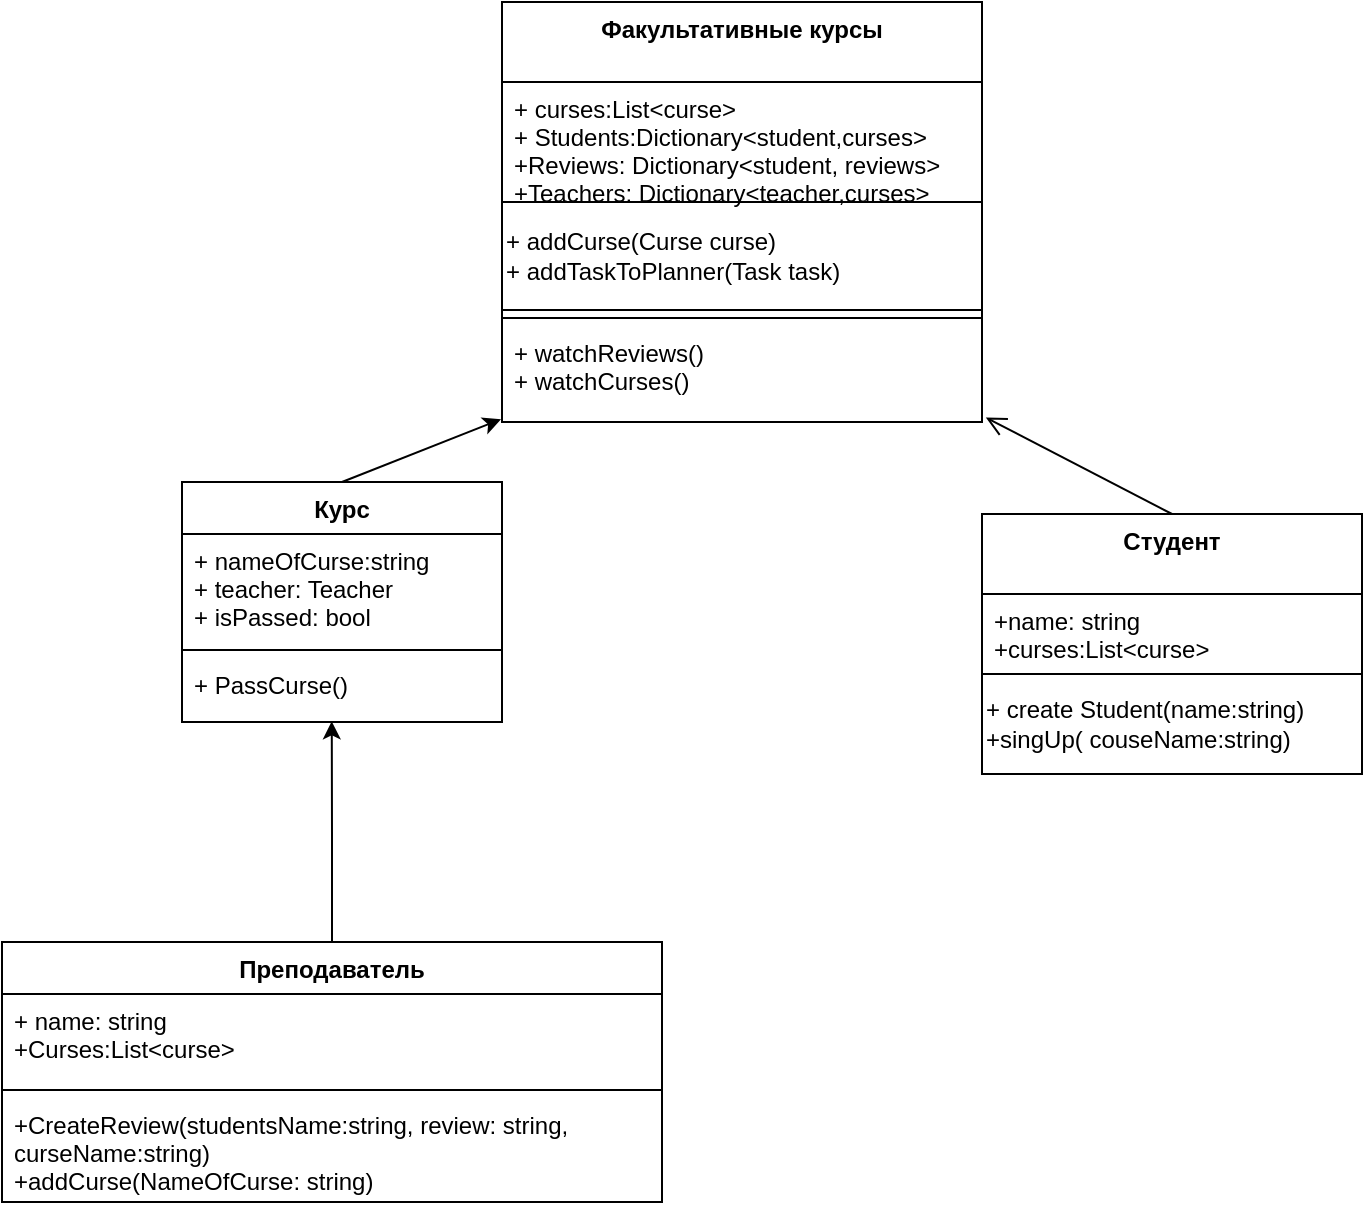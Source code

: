 <mxfile version="26.0.3">
  <diagram id="NDjP_jHPMeZI4xUf8rZq" name="Страница 1">
    <mxGraphModel dx="1230" dy="1780" grid="1" gridSize="10" guides="1" tooltips="1" connect="1" arrows="1" fold="1" page="1" pageScale="1" pageWidth="827" pageHeight="1169" math="0" shadow="0">
      <root>
        <mxCell id="0" />
        <mxCell id="1" parent="0" />
        <mxCell id="5N-DSqZPVVXM-ORM07j0-10" value="Факультативные курсы" style="swimlane;fontStyle=1;align=center;verticalAlign=top;childLayout=stackLayout;horizontal=1;startSize=40;horizontalStack=0;resizeParent=1;resizeParentMax=0;resizeLast=0;collapsible=1;marginBottom=0;fillColor=none;" parent="1" vertex="1">
          <mxGeometry x="290" y="-110" width="240" height="210" as="geometry">
            <mxRectangle x="380" y="120" width="100" height="30" as="alternateBounds" />
          </mxGeometry>
        </mxCell>
        <mxCell id="5N-DSqZPVVXM-ORM07j0-11" value="+ curses:List&lt;curse&gt;&#xa;+ Students:Dictionary&lt;student,curses&gt;&#xa;+Reviews: Dictionary&lt;student, reviews&gt;&#xa;+Teachers: Dictionary&lt;teacher,curses&gt;" style="text;strokeColor=none;fillColor=none;align=left;verticalAlign=top;spacingLeft=4;spacingRight=4;overflow=hidden;rotatable=0;points=[[0,0.5],[1,0.5]];portConstraint=eastwest;" parent="5N-DSqZPVVXM-ORM07j0-10" vertex="1">
          <mxGeometry y="40" width="240" height="60" as="geometry" />
        </mxCell>
        <mxCell id="mf-ydbOrfwiWEpW-QLoP-6" value="+ addCurse(Curse curse)&lt;div&gt;+ addTaskToPlanner(Task task)&lt;/div&gt;" style="rounded=0;whiteSpace=wrap;html=1;fillColor=none;align=left;" parent="5N-DSqZPVVXM-ORM07j0-10" vertex="1">
          <mxGeometry y="100" width="240" height="54" as="geometry" />
        </mxCell>
        <mxCell id="5N-DSqZPVVXM-ORM07j0-12" value="" style="line;strokeWidth=1;fillColor=none;align=left;verticalAlign=middle;spacingTop=-1;spacingLeft=3;spacingRight=3;rotatable=0;labelPosition=right;points=[];portConstraint=eastwest;strokeColor=inherit;" parent="5N-DSqZPVVXM-ORM07j0-10" vertex="1">
          <mxGeometry y="154" width="240" height="8" as="geometry" />
        </mxCell>
        <mxCell id="5N-DSqZPVVXM-ORM07j0-13" value="+ watchReviews()&#xa;+ watchCurses()" style="text;strokeColor=none;fillColor=none;align=left;verticalAlign=top;spacingLeft=4;spacingRight=4;overflow=hidden;rotatable=0;points=[[0,0.5],[1,0.5]];portConstraint=eastwest;" parent="5N-DSqZPVVXM-ORM07j0-10" vertex="1">
          <mxGeometry y="162" width="240" height="48" as="geometry" />
        </mxCell>
        <mxCell id="5N-DSqZPVVXM-ORM07j0-14" value="Курс" style="swimlane;fontStyle=1;align=center;verticalAlign=top;childLayout=stackLayout;horizontal=1;startSize=26;horizontalStack=0;resizeParent=1;resizeParentMax=0;resizeLast=0;collapsible=1;marginBottom=0;" parent="1" vertex="1">
          <mxGeometry x="130" y="130" width="160" height="120" as="geometry">
            <mxRectangle x="380" y="120" width="100" height="30" as="alternateBounds" />
          </mxGeometry>
        </mxCell>
        <mxCell id="5N-DSqZPVVXM-ORM07j0-15" value="+ nameOfCurse:string&#xa;+ teacher: Teacher&#xa;+ isPassed: bool" style="text;strokeColor=none;fillColor=none;align=left;verticalAlign=top;spacingLeft=4;spacingRight=4;overflow=hidden;rotatable=0;points=[[0,0.5],[1,0.5]];portConstraint=eastwest;" parent="5N-DSqZPVVXM-ORM07j0-14" vertex="1">
          <mxGeometry y="26" width="160" height="54" as="geometry" />
        </mxCell>
        <mxCell id="5N-DSqZPVVXM-ORM07j0-16" value="" style="line;strokeWidth=1;fillColor=none;align=left;verticalAlign=middle;spacingTop=-1;spacingLeft=3;spacingRight=3;rotatable=0;labelPosition=right;points=[];portConstraint=eastwest;strokeColor=inherit;" parent="5N-DSqZPVVXM-ORM07j0-14" vertex="1">
          <mxGeometry y="80" width="160" height="8" as="geometry" />
        </mxCell>
        <mxCell id="5N-DSqZPVVXM-ORM07j0-17" value="+ PassCurse()" style="text;strokeColor=none;fillColor=none;align=left;verticalAlign=top;spacingLeft=4;spacingRight=4;overflow=hidden;rotatable=0;points=[[0,0.5],[1,0.5]];portConstraint=eastwest;" parent="5N-DSqZPVVXM-ORM07j0-14" vertex="1">
          <mxGeometry y="88" width="160" height="32" as="geometry" />
        </mxCell>
        <mxCell id="5N-DSqZPVVXM-ORM07j0-18" value="Преподаватель" style="swimlane;fontStyle=1;align=center;verticalAlign=top;childLayout=stackLayout;horizontal=1;startSize=26;horizontalStack=0;resizeParent=1;resizeParentMax=0;resizeLast=0;collapsible=1;marginBottom=0;" parent="1" vertex="1">
          <mxGeometry x="40" y="360" width="330" height="130" as="geometry" />
        </mxCell>
        <mxCell id="5N-DSqZPVVXM-ORM07j0-19" value="+ name: string&#xa;+Curses:List&lt;curse&gt;" style="text;strokeColor=none;fillColor=none;align=left;verticalAlign=top;spacingLeft=4;spacingRight=4;overflow=hidden;rotatable=0;points=[[0,0.5],[1,0.5]];portConstraint=eastwest;" parent="5N-DSqZPVVXM-ORM07j0-18" vertex="1">
          <mxGeometry y="26" width="330" height="44" as="geometry" />
        </mxCell>
        <mxCell id="5N-DSqZPVVXM-ORM07j0-20" value="" style="line;strokeWidth=1;fillColor=none;align=left;verticalAlign=middle;spacingTop=-1;spacingLeft=3;spacingRight=3;rotatable=0;labelPosition=right;points=[];portConstraint=eastwest;strokeColor=inherit;" parent="5N-DSqZPVVXM-ORM07j0-18" vertex="1">
          <mxGeometry y="70" width="330" height="8" as="geometry" />
        </mxCell>
        <mxCell id="5N-DSqZPVVXM-ORM07j0-21" value="+CreateReview(studentsName:string, review: string, &#xa;curseName:string)&#xa;+addCurse(NameOfCurse: string)" style="text;strokeColor=none;fillColor=none;align=left;verticalAlign=top;spacingLeft=4;spacingRight=4;overflow=hidden;rotatable=0;points=[[0,0.5],[1,0.5]];portConstraint=eastwest;" parent="5N-DSqZPVVXM-ORM07j0-18" vertex="1">
          <mxGeometry y="78" width="330" height="52" as="geometry" />
        </mxCell>
        <mxCell id="5N-DSqZPVVXM-ORM07j0-54" value="" style="endArrow=open;startArrow=none;endFill=0;startFill=0;endSize=8;html=1;verticalAlign=bottom;labelBackgroundColor=none;strokeWidth=1;rounded=0;exitX=0.5;exitY=0;exitDx=0;exitDy=0;entryX=1.008;entryY=0.954;entryDx=0;entryDy=0;entryPerimeter=0;" parent="1" source="MWKFKxPkoX6ms6lV-m06-3" target="5N-DSqZPVVXM-ORM07j0-13" edge="1">
          <mxGeometry width="160" relative="1" as="geometry">
            <mxPoint x="426.16" y="200.004" as="sourcePoint" />
            <mxPoint x="510" y="150" as="targetPoint" />
          </mxGeometry>
        </mxCell>
        <mxCell id="MWKFKxPkoX6ms6lV-m06-3" value="Студент" style="swimlane;fontStyle=1;align=center;verticalAlign=top;childLayout=stackLayout;horizontal=1;startSize=40;horizontalStack=0;resizeParent=1;resizeParentMax=0;resizeLast=0;collapsible=1;marginBottom=0;fillColor=none;" vertex="1" parent="1">
          <mxGeometry x="530" y="146" width="190" height="130" as="geometry">
            <mxRectangle x="380" y="120" width="100" height="30" as="alternateBounds" />
          </mxGeometry>
        </mxCell>
        <mxCell id="MWKFKxPkoX6ms6lV-m06-4" value="+name: string&#xa;+curses:List&lt;curse&gt;" style="text;strokeColor=none;fillColor=none;align=left;verticalAlign=top;spacingLeft=4;spacingRight=4;overflow=hidden;rotatable=0;points=[[0,0.5],[1,0.5]];portConstraint=eastwest;" vertex="1" parent="MWKFKxPkoX6ms6lV-m06-3">
          <mxGeometry y="40" width="190" height="40" as="geometry" />
        </mxCell>
        <mxCell id="MWKFKxPkoX6ms6lV-m06-5" value="+ create Student(name:string)&lt;br&gt;&lt;span style=&quot;text-wrap-mode: nowrap;&quot;&gt;+singUp( couseName:string)&lt;/span&gt;" style="rounded=0;whiteSpace=wrap;html=1;fillColor=none;align=left;" vertex="1" parent="MWKFKxPkoX6ms6lV-m06-3">
          <mxGeometry y="80" width="190" height="50" as="geometry" />
        </mxCell>
        <mxCell id="MWKFKxPkoX6ms6lV-m06-9" style="edgeStyle=orthogonalEdgeStyle;rounded=0;orthogonalLoop=1;jettySize=auto;html=1;entryX=0.468;entryY=0.99;entryDx=0;entryDy=0;entryPerimeter=0;" edge="1" parent="1" source="5N-DSqZPVVXM-ORM07j0-18" target="5N-DSqZPVVXM-ORM07j0-17">
          <mxGeometry relative="1" as="geometry" />
        </mxCell>
        <mxCell id="MWKFKxPkoX6ms6lV-m06-10" value="" style="endArrow=classic;html=1;rounded=0;entryX=-0.002;entryY=0.971;entryDx=0;entryDy=0;entryPerimeter=0;exitX=0.5;exitY=0;exitDx=0;exitDy=0;" edge="1" parent="1" source="5N-DSqZPVVXM-ORM07j0-14" target="5N-DSqZPVVXM-ORM07j0-13">
          <mxGeometry width="50" height="50" relative="1" as="geometry">
            <mxPoint x="100" y="240" as="sourcePoint" />
            <mxPoint x="150" y="190" as="targetPoint" />
          </mxGeometry>
        </mxCell>
      </root>
    </mxGraphModel>
  </diagram>
</mxfile>
